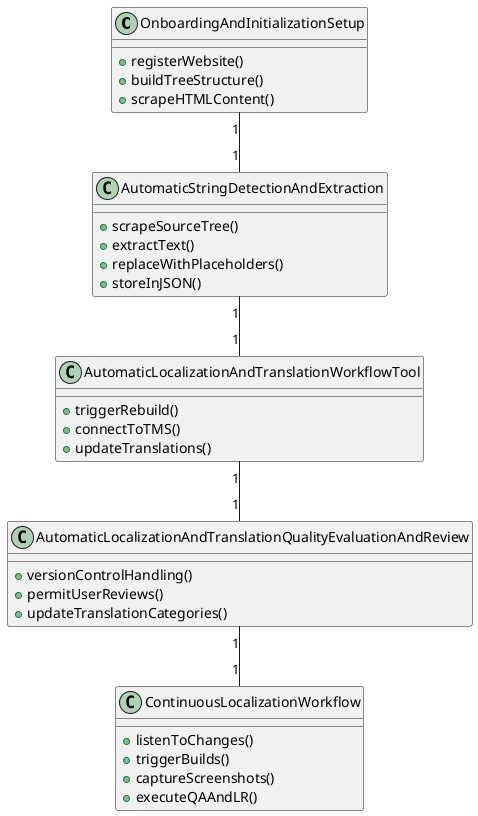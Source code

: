 @startuml ClassDiagram
class OnboardingAndInitializationSetup {
  +registerWebsite()
  +buildTreeStructure()
  +scrapeHTMLContent()
}

class AutomaticStringDetectionAndExtraction {
  +scrapeSourceTree()
  +extractText()
  +replaceWithPlaceholders()
  +storeInJSON()
}

class AutomaticLocalizationAndTranslationWorkflowTool {
  +triggerRebuild()
  +connectToTMS()
  +updateTranslations()
}

class AutomaticLocalizationAndTranslationQualityEvaluationAndReview {
  +versionControlHandling()
  +permitUserReviews()
  +updateTranslationCategories()
}

class ContinuousLocalizationWorkflow {
  +listenToChanges()
  +triggerBuilds()
  +captureScreenshots()
  +executeQAAndLR()
}

OnboardingAndInitializationSetup "1" -- "1" AutomaticStringDetectionAndExtraction
AutomaticStringDetectionAndExtraction "1" -- "1" AutomaticLocalizationAndTranslationWorkflowTool
AutomaticLocalizationAndTranslationWorkflowTool "1" -- "1" AutomaticLocalizationAndTranslationQualityEvaluationAndReview
AutomaticLocalizationAndTranslationQualityEvaluationAndReview "1" -- "1" ContinuousLocalizationWorkflow
@enduml
